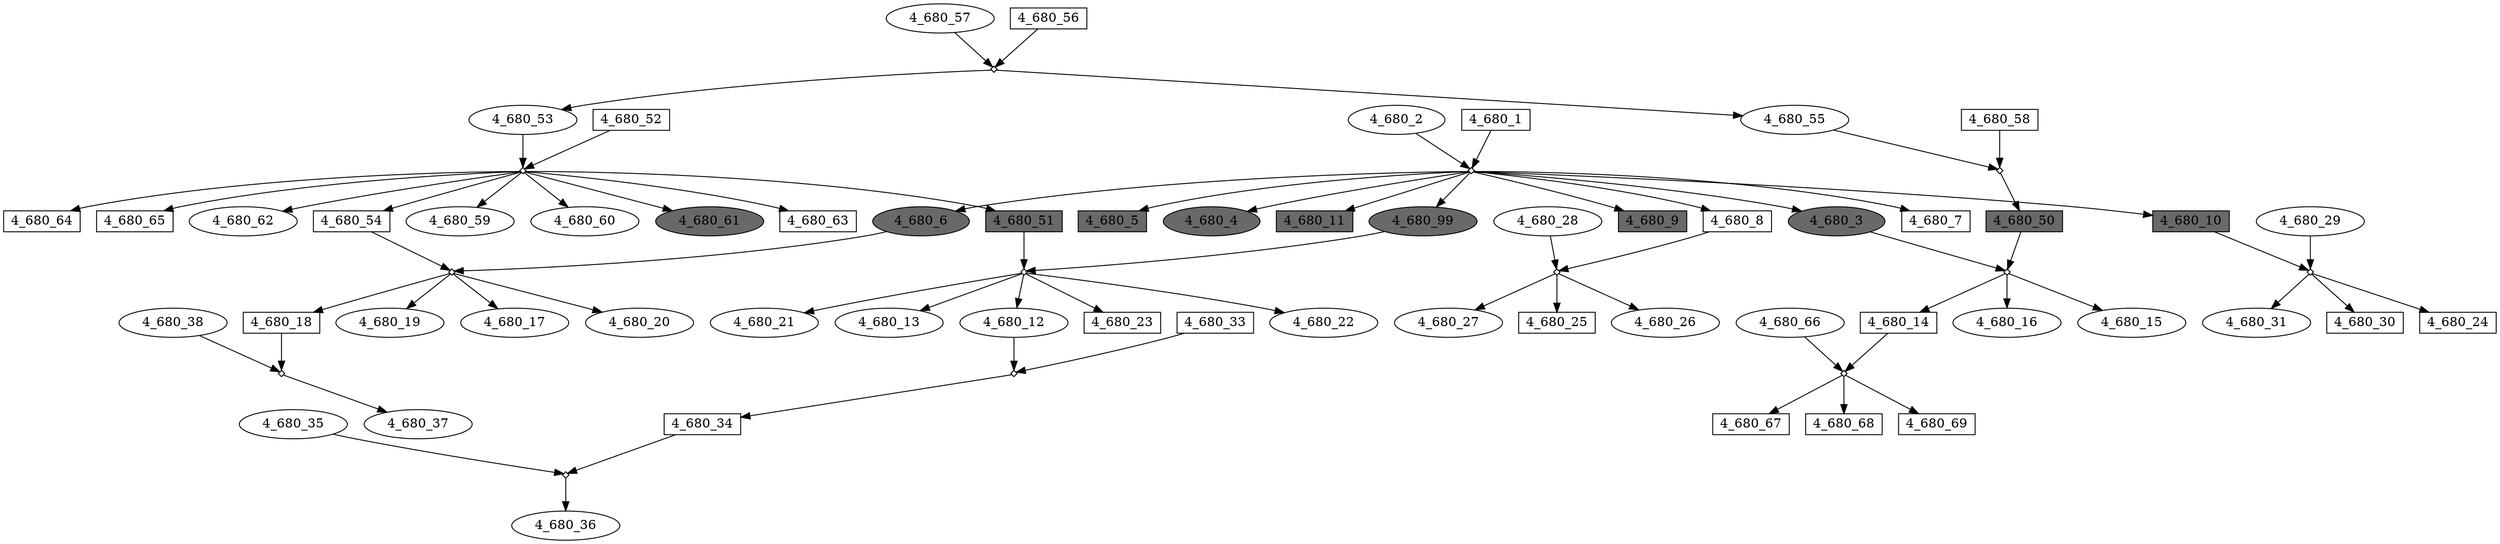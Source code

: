 digraph {
	"4_680_28" [shape=box fillcolor=white fontcolor=black height=0.3 regular=0 shape=ellipse style=filled width=0.5]
	"4_680_28" -> "4_680_8x4_680_28"
	"4_680_99" [shape=box fillcolor=dimgrey fontcolor=black height=0.3 regular=0 shape=ellipse style=filled width=0.5]
	"4_680_1x4_680_2" -> "4_680_99"
	"4_680_99" -> "4_680_51x4_680_99"
	"4_680_50" [shape=box fillcolor=dimgrey fontcolor=black height=0.3 regular=0 shape=box style=filled width=0.5]
	"4_680_58x4_680_55" -> "4_680_50"
	"4_680_50" -> "4_680_50x4_680_3"
	"4_680_36" [shape=box fillcolor=white fontcolor=black height=0.3 regular=0 shape=ellipse style=filled width=0.5]
	"4_680_34x4_680_35" -> "4_680_36"
	"4_680_35" [shape=box fillcolor=white fontcolor=black height=0.3 regular=0 shape=ellipse style=filled width=0.5]
	"4_680_35" -> "4_680_34x4_680_35"
	"4_680_51" [shape=box fillcolor=dimgrey fontcolor=black height=0.3 regular=0 shape=box style=filled width=0.5]
	"4_680_52x4_680_53" -> "4_680_51"
	"4_680_51" -> "4_680_51x4_680_99"
	"4_680_34" [shape=box fillcolor=white fontcolor=black height=0.3 regular=0 shape=box style=filled width=0.5]
	"4_680_33x4_680_12" -> "4_680_34"
	"4_680_34" -> "4_680_34x4_680_35"
	"4_680_9" [shape=box fillcolor=dimgrey fontcolor=black height=0.3 regular=0 shape=box style=filled width=0.5]
	"4_680_1x4_680_2" -> "4_680_9"
	"4_680_33" [shape=box fillcolor=white fontcolor=black height=0.3 regular=0 shape=box style=filled width=0.5]
	"4_680_33" -> "4_680_33x4_680_12"
	"4_680_31" [shape=box fillcolor=white fontcolor=black height=0.3 regular=0 shape=ellipse style=filled width=0.5]
	"4_680_10x4_680_29" -> "4_680_31"
	"4_680_30" [shape=box fillcolor=white fontcolor=black height=0.3 regular=0 shape=box style=filled width=0.5]
	"4_680_10x4_680_29" -> "4_680_30"
	"4_680_29" [shape=box fillcolor=white fontcolor=black height=0.3 regular=0 shape=ellipse style=filled width=0.5]
	"4_680_29" -> "4_680_10x4_680_29"
	"4_680_3" [shape=box fillcolor=dimgrey fontcolor=black height=0.3 regular=0 shape=ellipse style=filled width=0.5]
	"4_680_1x4_680_2" -> "4_680_3"
	"4_680_3" -> "4_680_50x4_680_3"
	"4_680_7" [shape=box fillcolor=white fontcolor=black height=0.3 regular=0 shape=box style=filled width=0.5]
	"4_680_1x4_680_2" -> "4_680_7"
	"4_680_38" [shape=box fillcolor=white fontcolor=black height=0.3 regular=0 shape=ellipse style=filled width=0.5]
	"4_680_38" -> "4_680_18x4_680_38"
	"4_680_57" [shape=box fillcolor=white fontcolor=black height=0.3 regular=0 shape=ellipse style=filled width=0.5]
	"4_680_57" -> "4_680_56x4_680_57"
	"4_680_56" [shape=box fillcolor=white fontcolor=black height=0.3 regular=0 shape=box style=filled width=0.5]
	"4_680_56" -> "4_680_56x4_680_57"
	"4_680_55" [shape=box fillcolor=white fontcolor=black height=0.3 regular=0 shape=ellipse style=filled width=0.5]
	"4_680_56x4_680_57" -> "4_680_55"
	"4_680_55" -> "4_680_58x4_680_55"
	"4_680_54" [shape=box fillcolor=white fontcolor=black height=0.3 regular=0 shape=box style=filled width=0.5]
	"4_680_52x4_680_53" -> "4_680_54"
	"4_680_54" -> "4_680_54x4_680_6"
	"4_680_58" [shape=box fillcolor=white fontcolor=black height=0.3 regular=0 shape=box style=filled width=0.5]
	"4_680_58" -> "4_680_58x4_680_55"
	"4_680_59" [shape=box fillcolor=white fontcolor=black height=0.3 regular=0 shape=ellipse style=filled width=0.5]
	"4_680_52x4_680_53" -> "4_680_59"
	"4_680_6" [shape=box fillcolor=dimgrey fontcolor=black height=0.3 regular=0 shape=ellipse style=filled width=0.5]
	"4_680_1x4_680_2" -> "4_680_6"
	"4_680_6" -> "4_680_54x4_680_6"
	"4_680_60" [shape=box fillcolor=white fontcolor=black height=0.3 regular=0 shape=ellipse style=filled width=0.5]
	"4_680_52x4_680_53" -> "4_680_60"
	"4_680_37" [shape=box fillcolor=white fontcolor=black height=0.3 regular=0 shape=ellipse style=filled width=0.5]
	"4_680_18x4_680_38" -> "4_680_37"
	"4_680_61" [shape=box fillcolor=dimgrey fontcolor=black height=0.3 regular=0 shape=ellipse style=filled width=0.5]
	"4_680_52x4_680_53" -> "4_680_61"
	"4_680_63" [shape=box fillcolor=white fontcolor=black height=0.3 regular=0 shape=box style=filled width=0.5]
	"4_680_52x4_680_53" -> "4_680_63"
	"4_680_64" [shape=box fillcolor=white fontcolor=black height=0.3 regular=0 shape=box style=filled width=0.5]
	"4_680_52x4_680_53" -> "4_680_64"
	"4_680_65" [shape=box fillcolor=white fontcolor=black height=0.3 regular=0 shape=box style=filled width=0.5]
	"4_680_52x4_680_53" -> "4_680_65"
	"4_680_8" [shape=box fillcolor=white fontcolor=black height=0.3 regular=0 shape=box style=filled width=0.5]
	"4_680_1x4_680_2" -> "4_680_8"
	"4_680_8" -> "4_680_8x4_680_28"
	"4_680_53" [shape=box fillcolor=white fontcolor=black height=0.3 regular=0 shape=ellipse style=filled width=0.5]
	"4_680_56x4_680_57" -> "4_680_53"
	"4_680_53" -> "4_680_52x4_680_53"
	"4_680_52" [shape=box fillcolor=white fontcolor=black height=0.3 regular=0 shape=box style=filled width=0.5]
	"4_680_52" -> "4_680_52x4_680_53"
	"4_680_5" [shape=box fillcolor=dimgrey fontcolor=black height=0.3 regular=0 shape=box style=filled width=0.5]
	"4_680_1x4_680_2" -> "4_680_5"
	"4_680_4" [shape=box fillcolor=dimgrey fontcolor=black height=0.3 regular=0 shape=ellipse style=filled width=0.5]
	"4_680_1x4_680_2" -> "4_680_4"
	"4_680_62" [shape=box fillcolor=white fontcolor=black height=0.3 regular=0 shape=ellipse style=filled width=0.5]
	"4_680_52x4_680_53" -> "4_680_62"
	"4_680_27" [shape=box fillcolor=white fontcolor=black height=0.3 regular=0 shape=ellipse style=filled width=0.5]
	"4_680_8x4_680_28" -> "4_680_27"
	"4_680_2" [shape=box fillcolor=white fontcolor=black height=0.3 regular=0 shape=ellipse style=filled width=0.5]
	"4_680_2" -> "4_680_1x4_680_2"
	"4_680_25" [shape=box fillcolor=white fontcolor=black height=0.3 regular=0 shape=box style=filled width=0.5]
	"4_680_8x4_680_28" -> "4_680_25"
	"4_680_67" [shape=box fillcolor=white fontcolor=black height=0.3 regular=0 shape=box style=filled width=0.5]
	"4_680_14x4_680_66" -> "4_680_67"
	"4_680_66" [shape=box fillcolor=white fontcolor=black height=0.3 regular=0 shape=ellipse style=filled width=0.5]
	"4_680_66" -> "4_680_14x4_680_66"
	"4_680_26" [shape=box fillcolor=white fontcolor=black height=0.3 regular=0 shape=ellipse style=filled width=0.5]
	"4_680_8x4_680_28" -> "4_680_26"
	"4_680_1" [shape=box fillcolor=white fontcolor=black height=0.3 regular=0 shape=box style=filled width=0.5]
	"4_680_1" -> "4_680_1x4_680_2"
	"4_680_68" [shape=box fillcolor=white fontcolor=black height=0.3 regular=0 shape=box style=filled width=0.5]
	"4_680_14x4_680_66" -> "4_680_68"
	"4_680_11" [shape=box fillcolor=dimgrey fontcolor=black height=0.3 regular=0 shape=box style=filled width=0.5]
	"4_680_1x4_680_2" -> "4_680_11"
	"4_680_12" [shape=box fillcolor=white fontcolor=black height=0.3 regular=0 shape=ellipse style=filled width=0.5]
	"4_680_51x4_680_99" -> "4_680_12"
	"4_680_12" -> "4_680_33x4_680_12"
	"4_680_13" [shape=box fillcolor=white fontcolor=black height=0.3 regular=0 shape=ellipse style=filled width=0.5]
	"4_680_51x4_680_99" -> "4_680_13"
	"4_680_14" [shape=box fillcolor=white fontcolor=black height=0.3 regular=0 shape=box style=filled width=0.5]
	"4_680_50x4_680_3" -> "4_680_14"
	"4_680_14" -> "4_680_14x4_680_66"
	"4_680_10" [shape=box fillcolor=dimgrey fontcolor=black height=0.3 regular=0 shape=box style=filled width=0.5]
	"4_680_1x4_680_2" -> "4_680_10"
	"4_680_10" -> "4_680_10x4_680_29"
	"4_680_16" [shape=box fillcolor=white fontcolor=black height=0.3 regular=0 shape=ellipse style=filled width=0.5]
	"4_680_50x4_680_3" -> "4_680_16"
	"4_680_24" [shape=box fillcolor=white fontcolor=black height=0.3 regular=0 shape=box style=filled width=0.5]
	"4_680_10x4_680_29" -> "4_680_24"
	"4_680_23" [shape=box fillcolor=white fontcolor=black height=0.3 regular=0 shape=box style=filled width=0.5]
	"4_680_51x4_680_99" -> "4_680_23"
	"4_680_15" [shape=box fillcolor=white fontcolor=black height=0.3 regular=0 shape=ellipse style=filled width=0.5]
	"4_680_50x4_680_3" -> "4_680_15"
	"4_680_22" [shape=box fillcolor=white fontcolor=black height=0.3 regular=0 shape=ellipse style=filled width=0.5]
	"4_680_51x4_680_99" -> "4_680_22"
	"4_680_69" [shape=box fillcolor=white fontcolor=black height=0.3 regular=0 shape=box style=filled width=0.5]
	"4_680_14x4_680_66" -> "4_680_69"
	"4_680_20" [shape=box fillcolor=white fontcolor=black height=0.3 regular=0 shape=ellipse style=filled width=0.5]
	"4_680_54x4_680_6" -> "4_680_20"
	"4_680_19" [shape=box fillcolor=white fontcolor=black height=0.3 regular=0 shape=ellipse style=filled width=0.5]
	"4_680_54x4_680_6" -> "4_680_19"
	"4_680_18" [shape=box fillcolor=white fontcolor=black height=0.3 regular=0 shape=box style=filled width=0.5]
	"4_680_54x4_680_6" -> "4_680_18"
	"4_680_18" -> "4_680_18x4_680_38"
	"4_680_17" [shape=box fillcolor=white fontcolor=black height=0.3 regular=0 shape=ellipse style=filled width=0.5]
	"4_680_54x4_680_6" -> "4_680_17"
	"4_680_21" [shape=box fillcolor=white fontcolor=black height=0.3 regular=0 shape=ellipse style=filled width=0.5]
	"4_680_51x4_680_99" -> "4_680_21"
	"4_680_10x4_680_29" [label="" height=.1 shape=diamond width=.1]
	"4_680_8x4_680_28" [label="" height=.1 shape=diamond width=.1]
	"4_680_50x4_680_3" [label="" height=.1 shape=diamond width=.1]
	"4_680_58x4_680_55" [label="" height=.1 shape=diamond width=.1]
	"4_680_54x4_680_6" [label="" height=.1 shape=diamond width=.1]
	"4_680_33x4_680_12" [label="" height=.1 shape=diamond width=.1]
	"4_680_56x4_680_57" [label="" height=.1 shape=diamond width=.1]
	"4_680_18x4_680_38" [label="" height=.1 shape=diamond width=.1]
	"4_680_51x4_680_99" [label="" height=.1 shape=diamond width=.1]
	"4_680_14x4_680_66" [label="" height=.1 shape=diamond width=.1]
	"4_680_52x4_680_53" [label="" height=.1 shape=diamond width=.1]
	"4_680_1x4_680_2" [label="" height=.1 shape=diamond width=.1]
	"4_680_34x4_680_35" [label="" height=.1 shape=diamond width=.1]
}
